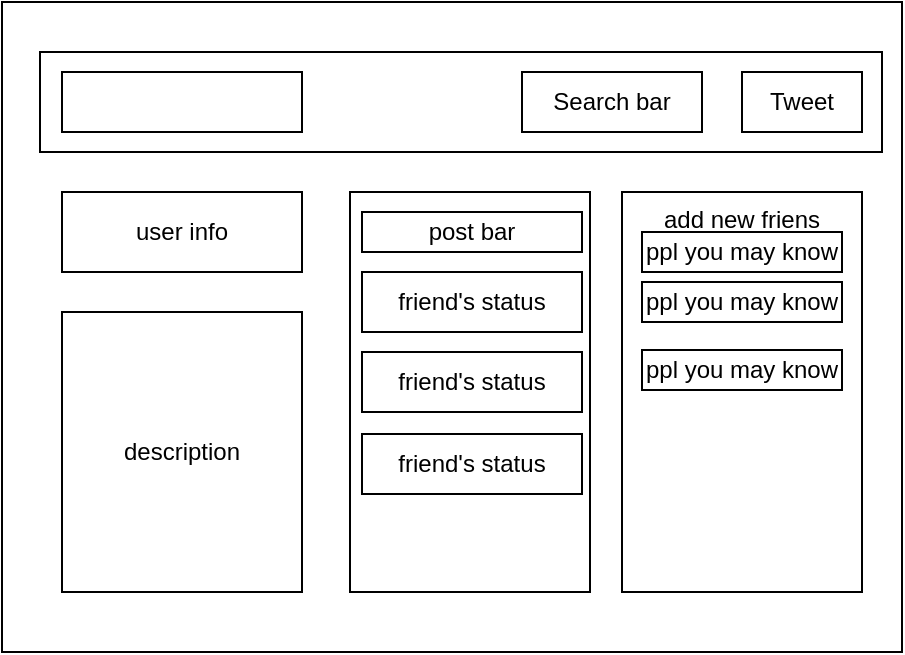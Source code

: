 <mxfile>
    <diagram id="iL5g7QFURnzVSpQdVxL9" name="Page-1">
        <mxGraphModel dx="308" dy="1546" grid="1" gridSize="10" guides="1" tooltips="1" connect="1" arrows="1" fold="1" page="1" pageScale="1" pageWidth="827" pageHeight="1169" math="0" shadow="0">
            <root>
                <mxCell id="0"/>
                <mxCell id="1" parent="0"/>
                <mxCell id="OXCrKDdEGUTZPmi1r7tx-1" value="" style="rounded=0;whiteSpace=wrap;html=1;" parent="1" vertex="1">
                    <mxGeometry x="240" y="-665" width="450" height="325" as="geometry"/>
                </mxCell>
                <mxCell id="OXCrKDdEGUTZPmi1r7tx-2" value="" style="rounded=0;whiteSpace=wrap;html=1;shadow=0;" parent="1" vertex="1">
                    <mxGeometry x="259" y="-640" width="421" height="50" as="geometry"/>
                </mxCell>
                <mxCell id="OXCrKDdEGUTZPmi1r7tx-3" value="" style="rounded=0;whiteSpace=wrap;html=1;" parent="1" vertex="1">
                    <mxGeometry x="270" y="-630" width="120" height="30" as="geometry"/>
                </mxCell>
                <mxCell id="OXCrKDdEGUTZPmi1r7tx-4" value="Search bar" style="rounded=0;whiteSpace=wrap;html=1;" parent="1" vertex="1">
                    <mxGeometry x="500" y="-630" width="90" height="30" as="geometry"/>
                </mxCell>
                <mxCell id="OXCrKDdEGUTZPmi1r7tx-5" value="user info" style="rounded=0;whiteSpace=wrap;html=1;" parent="1" vertex="1">
                    <mxGeometry x="270" y="-570" width="120" height="40" as="geometry"/>
                </mxCell>
                <mxCell id="OXCrKDdEGUTZPmi1r7tx-6" value="description" style="rounded=0;whiteSpace=wrap;html=1;" parent="1" vertex="1">
                    <mxGeometry x="270" y="-510" width="120" height="140" as="geometry"/>
                </mxCell>
                <mxCell id="OXCrKDdEGUTZPmi1r7tx-7" value="" style="rounded=0;whiteSpace=wrap;html=1;" parent="1" vertex="1">
                    <mxGeometry x="414" y="-570" width="120" height="200" as="geometry"/>
                </mxCell>
                <mxCell id="OXCrKDdEGUTZPmi1r7tx-8" value="&lt;font style=&quot;font-size: 12px&quot;&gt;add new friens&lt;/font&gt;" style="rounded=0;whiteSpace=wrap;html=1;verticalAlign=top;" parent="1" vertex="1">
                    <mxGeometry x="550" y="-570" width="120" height="200" as="geometry"/>
                </mxCell>
                <mxCell id="OXCrKDdEGUTZPmi1r7tx-9" value="post bar" style="rounded=0;whiteSpace=wrap;html=1;" parent="1" vertex="1">
                    <mxGeometry x="420" y="-560" width="110" height="20" as="geometry"/>
                </mxCell>
                <mxCell id="OXCrKDdEGUTZPmi1r7tx-10" value="friend's status" style="rounded=0;whiteSpace=wrap;html=1;" parent="1" vertex="1">
                    <mxGeometry x="420" y="-530" width="110" height="30" as="geometry"/>
                </mxCell>
                <mxCell id="OXCrKDdEGUTZPmi1r7tx-11" value="friend's status" style="rounded=0;whiteSpace=wrap;html=1;" parent="1" vertex="1">
                    <mxGeometry x="420" y="-490" width="110" height="30" as="geometry"/>
                </mxCell>
                <mxCell id="OXCrKDdEGUTZPmi1r7tx-12" value="friend's status" style="rounded=0;whiteSpace=wrap;html=1;" parent="1" vertex="1">
                    <mxGeometry x="420" y="-449" width="110" height="30" as="geometry"/>
                </mxCell>
                <mxCell id="OXCrKDdEGUTZPmi1r7tx-13" value="&lt;p&gt;ppl you may know&lt;/p&gt;" style="rounded=0;whiteSpace=wrap;html=1;" parent="1" vertex="1">
                    <mxGeometry x="560" y="-550" width="100" height="20" as="geometry"/>
                </mxCell>
                <mxCell id="OXCrKDdEGUTZPmi1r7tx-14" value="ppl you may know" style="rounded=0;whiteSpace=wrap;html=1;" parent="1" vertex="1">
                    <mxGeometry x="560" y="-525" width="100" height="20" as="geometry"/>
                </mxCell>
                <mxCell id="OXCrKDdEGUTZPmi1r7tx-15" value="ppl you may know" style="rounded=0;whiteSpace=wrap;html=1;" parent="1" vertex="1">
                    <mxGeometry x="560" y="-491" width="100" height="20" as="geometry"/>
                </mxCell>
                <mxCell id="OXCrKDdEGUTZPmi1r7tx-16" value="Tweet" style="rounded=0;whiteSpace=wrap;html=1;" parent="1" vertex="1">
                    <mxGeometry x="610" y="-630" width="60" height="30" as="geometry"/>
                </mxCell>
            </root>
        </mxGraphModel>
    </diagram>
</mxfile>